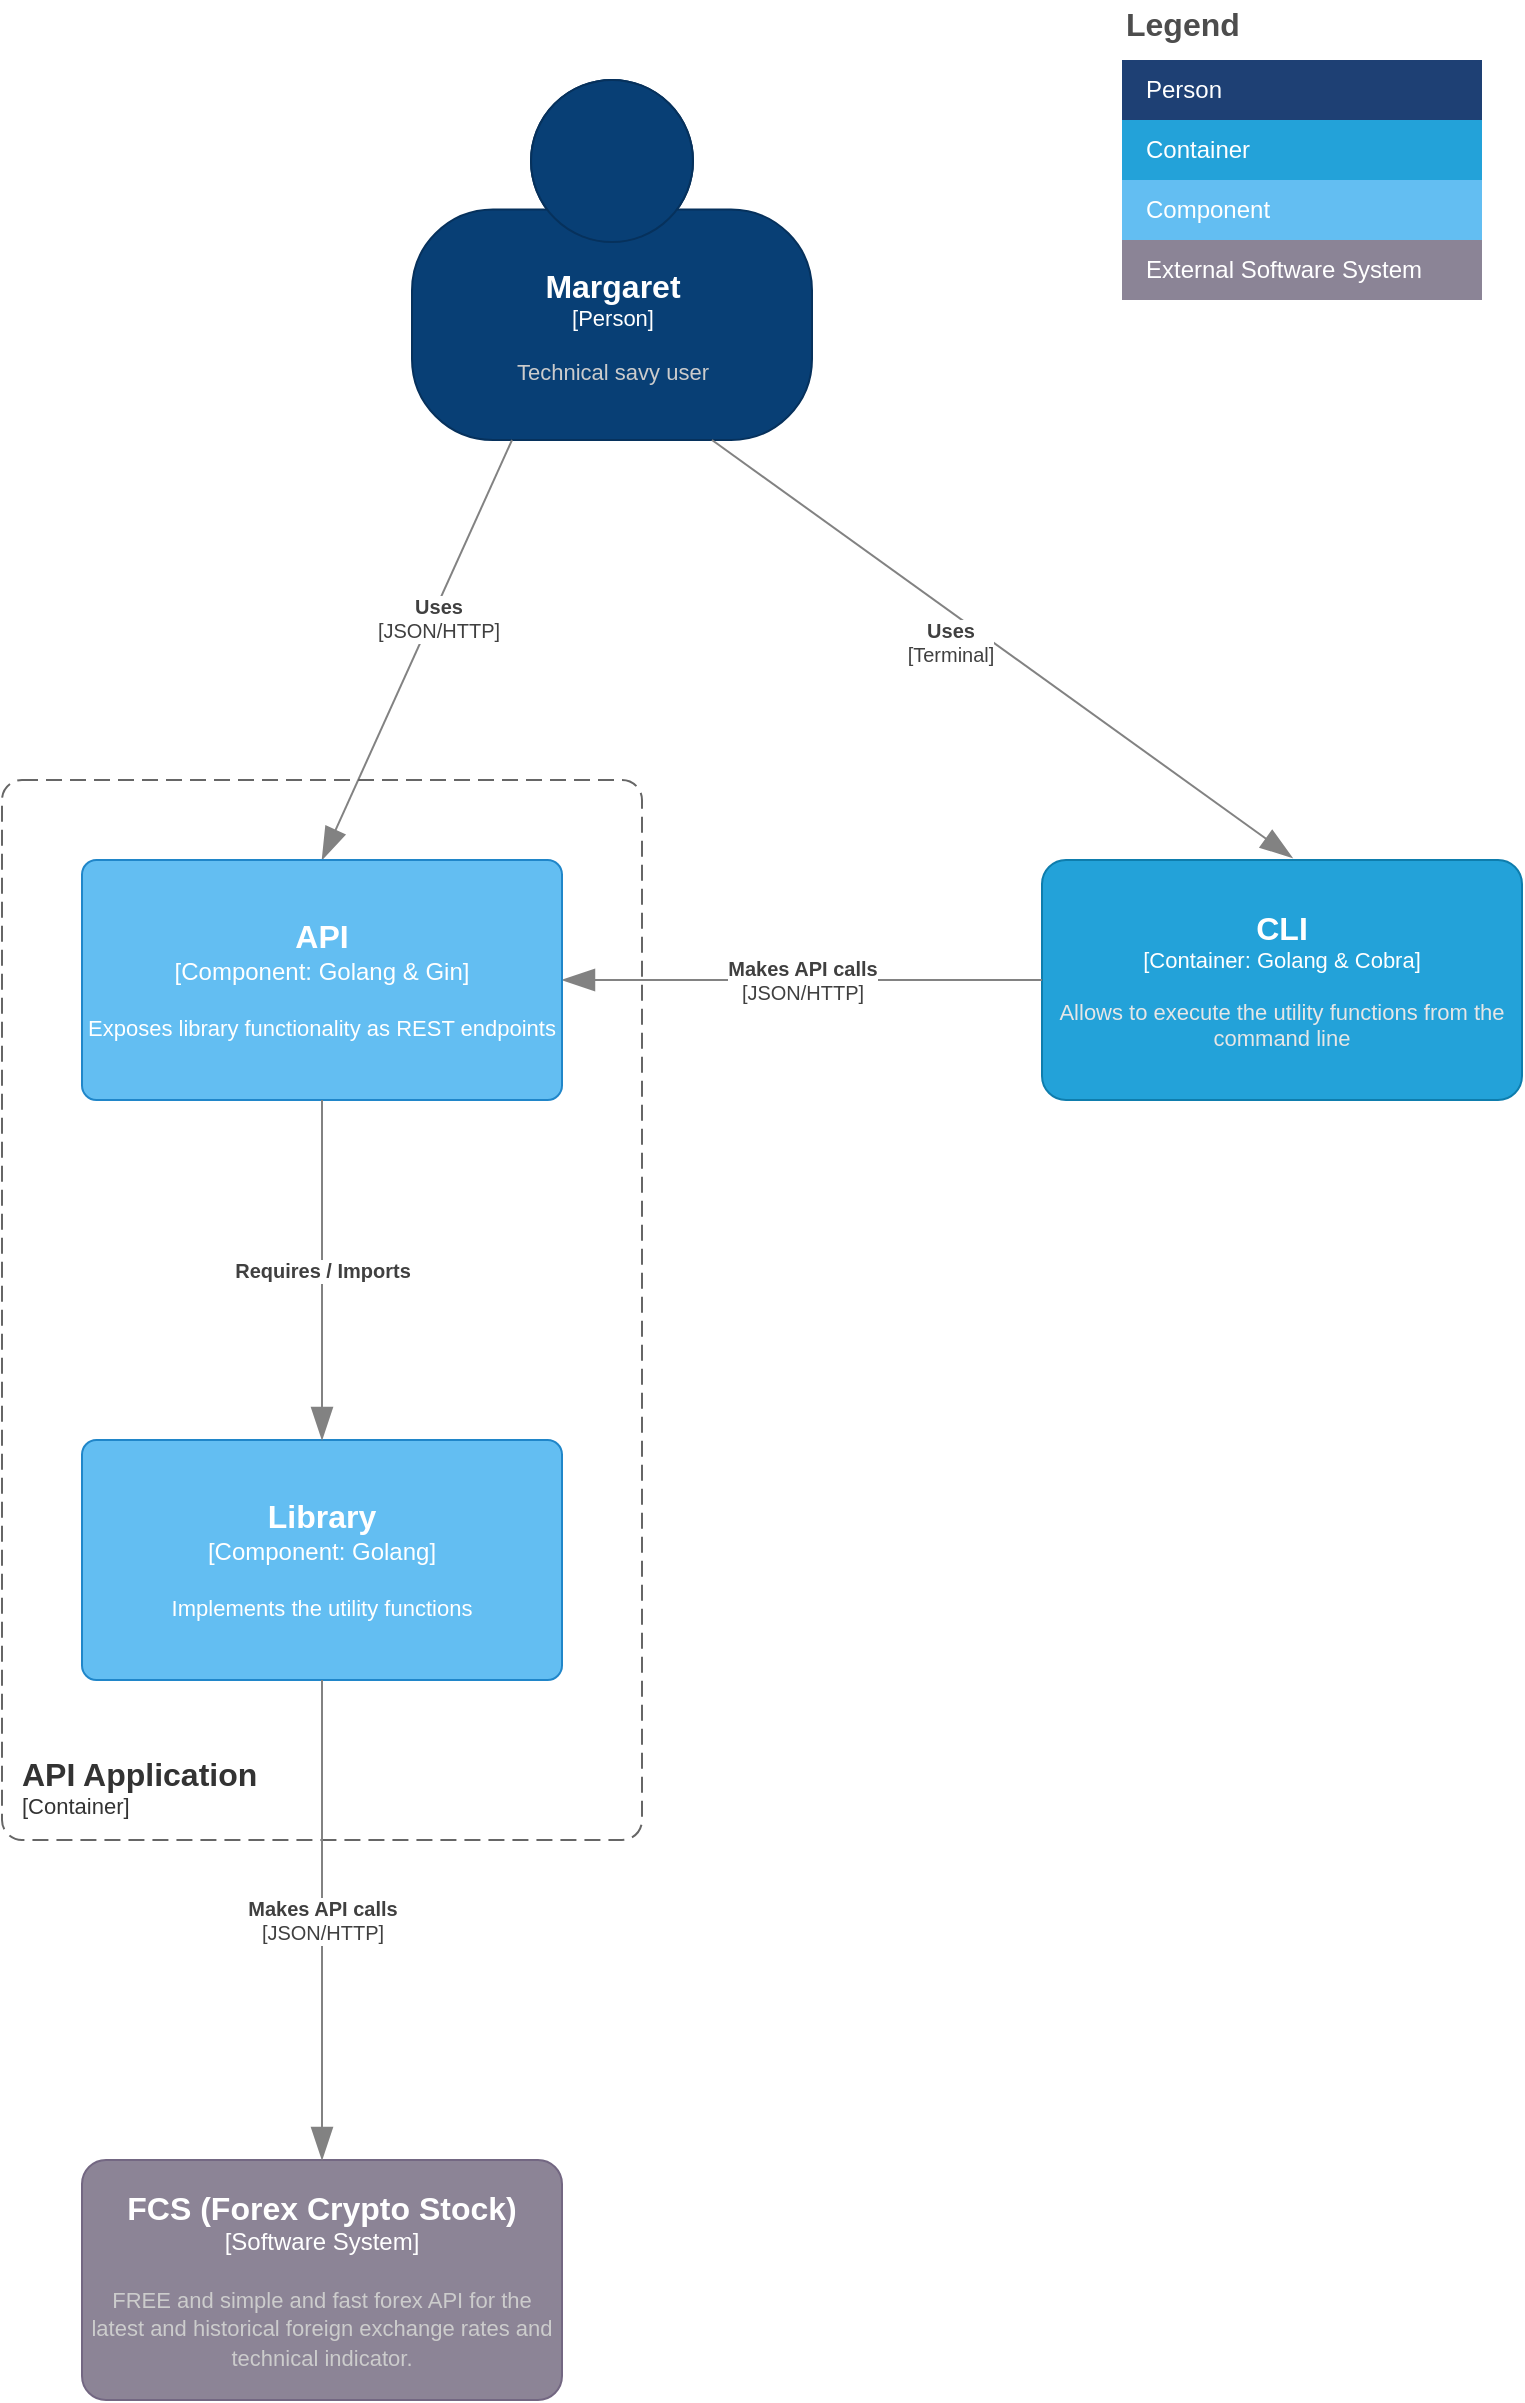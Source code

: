 <mxfile version="16.1.2" type="device"><diagram id="TYN3sFt5JrEGXvuGfeEj" name="Page-1"><mxGraphModel dx="2305" dy="1337" grid="1" gridSize="10" guides="1" tooltips="1" connect="1" arrows="1" fold="1" page="1" pageScale="1" pageWidth="850" pageHeight="1100" math="0" shadow="0"><root><mxCell id="0"/><mxCell id="1" parent="0"/><object c4Name="Margaret" c4Type="Person" c4Description="Technical savy user" label="&lt;font style=&quot;font-size: 16px&quot;&gt;&lt;b&gt;%c4Name%&lt;/b&gt;&lt;/font&gt;&lt;div&gt;[%c4Type%]&lt;/div&gt;&lt;br&gt;&lt;div&gt;&lt;font style=&quot;font-size: 11px&quot;&gt;&lt;font color=&quot;#cccccc&quot;&gt;%c4Description%&lt;/font&gt;&lt;/div&gt;" placeholders="1" id="7i0rtDLTuPyNYNXyVpqk-1"><mxCell style="html=1;fontSize=11;dashed=0;whitespace=wrap;fillColor=#083F75;strokeColor=#06315C;fontColor=#ffffff;shape=mxgraph.c4.person2;align=center;metaEdit=1;points=[[0.5,0,0],[1,0.5,0],[1,0.75,0],[0.75,1,0],[0.5,1,0],[0.25,1,0],[0,0.75,0],[0,0.5,0]];resizable=0;" parent="1" vertex="1"><mxGeometry x="325" y="320" width="200" height="180" as="geometry"/></mxCell></object><object placeholders="1" c4Type="Relationship" c4Technology="JSON/HTTP" c4Description="Uses" label="&lt;div style=&quot;text-align: left&quot;&gt;&lt;div style=&quot;text-align: center&quot;&gt;&lt;b&gt;%c4Description%&lt;/b&gt;&lt;/div&gt;&lt;div style=&quot;text-align: center&quot;&gt;[%c4Technology%]&lt;/div&gt;&lt;/div&gt;" id="7i0rtDLTuPyNYNXyVpqk-4"><mxCell style="endArrow=blockThin;html=1;fontSize=10;fontColor=#404040;strokeWidth=1;endFill=1;strokeColor=#828282;elbow=vertical;metaEdit=1;endSize=14;startSize=14;jumpStyle=arc;jumpSize=16;rounded=0;exitX=0.25;exitY=1;exitDx=0;exitDy=0;exitPerimeter=0;entryX=0.5;entryY=0;entryDx=0;entryDy=0;entryPerimeter=0;" parent="1" source="7i0rtDLTuPyNYNXyVpqk-1" target="OXaNKbUlUilU474iqgfb-42" edge="1"><mxGeometry x="-0.207" y="-10" width="240" relative="1" as="geometry"><mxPoint x="280" y="390" as="sourcePoint"/><mxPoint x="200" y="580.0" as="targetPoint"/><mxPoint x="10" y="10" as="offset"/></mxGeometry></mxCell></object><object placeholders="1" c4Name="CLI" c4Type="Container" c4Technology="Golang &amp; Cobra" c4Description="Allows to execute the utility functions from the command line" label="&lt;font style=&quot;font-size: 16px&quot;&gt;&lt;b&gt;%c4Name%&lt;/b&gt;&lt;/font&gt;&lt;div&gt;[%c4Type%: %c4Technology%]&lt;/div&gt;&lt;br&gt;&lt;div&gt;&lt;font style=&quot;font-size: 11px&quot;&gt;&lt;font color=&quot;#E6E6E6&quot;&gt;%c4Description%&lt;/font&gt;&lt;/div&gt;" id="OXaNKbUlUilU474iqgfb-18"><mxCell style="rounded=1;whiteSpace=wrap;html=1;fontSize=11;labelBackgroundColor=none;fillColor=#23A2D9;fontColor=#ffffff;align=center;arcSize=10;strokeColor=#0E7DAD;metaEdit=1;resizable=0;points=[[0.25,0,0],[0.5,0,0],[0.75,0,0],[1,0.25,0],[1,0.5,0],[1,0.75,0],[0.75,1,0],[0.5,1,0],[0.25,1,0],[0,0.75,0],[0,0.5,0],[0,0.25,0]];" vertex="1" parent="1"><mxGeometry x="640" y="710" width="240" height="120" as="geometry"/></mxCell></object><object placeholders="1" c4Type="Relationship" c4Technology="Terminal" c4Description="Uses" label="&lt;div style=&quot;text-align: left&quot;&gt;&lt;div style=&quot;text-align: center&quot;&gt;&lt;b&gt;%c4Description%&lt;/b&gt;&lt;/div&gt;&lt;div style=&quot;text-align: center&quot;&gt;[%c4Technology%]&lt;/div&gt;&lt;/div&gt;" id="OXaNKbUlUilU474iqgfb-19"><mxCell style="endArrow=blockThin;html=1;fontSize=10;fontColor=#404040;strokeWidth=1;endFill=1;strokeColor=#828282;elbow=vertical;metaEdit=1;endSize=14;startSize=14;jumpStyle=arc;jumpSize=16;rounded=0;exitX=0.75;exitY=1;exitDx=0;exitDy=0;exitPerimeter=0;entryX=0.522;entryY=-0.009;entryDx=0;entryDy=0;entryPerimeter=0;" edge="1" parent="1" source="7i0rtDLTuPyNYNXyVpqk-1" target="OXaNKbUlUilU474iqgfb-18"><mxGeometry x="-0.207" y="-10" width="240" relative="1" as="geometry"><mxPoint x="280" y="360.0" as="sourcePoint"/><mxPoint x="230" y="599.96" as="targetPoint"/><mxPoint x="10" y="10" as="offset"/></mxGeometry></mxCell></object><object placeholders="1" c4Name="FCS (Forex Crypto Stock)" c4Type="Software System" c4Description="FREE and simple and fast forex API for the latest and historical foreign exchange rates and technical indicator.&#10;" label="&lt;font style=&quot;font-size: 16px&quot;&gt;&lt;b&gt;%c4Name%&lt;/b&gt;&lt;/font&gt;&lt;div&gt;[%c4Type%]&lt;/div&gt;&lt;br&gt;&lt;div&gt;&lt;font style=&quot;font-size: 11px&quot;&gt;&lt;font color=&quot;#cccccc&quot;&gt;%c4Description%&lt;/font&gt;&lt;/div&gt;" id="OXaNKbUlUilU474iqgfb-22"><mxCell style="rounded=1;whiteSpace=wrap;html=1;labelBackgroundColor=none;fillColor=#8C8496;fontColor=#ffffff;align=center;arcSize=10;strokeColor=#736782;metaEdit=1;resizable=0;points=[[0.25,0,0],[0.5,0,0],[0.75,0,0],[1,0.25,0],[1,0.5,0],[1,0.75,0],[0.75,1,0],[0.5,1,0],[0.25,1,0],[0,0.75,0],[0,0.5,0],[0,0.25,0]];" vertex="1" parent="1"><mxGeometry x="160" y="1360" width="240" height="120" as="geometry"/></mxCell></object><object placeholders="1" c4Type="Relationship" c4Technology="JSON/HTTP" c4Description="Makes API calls" label="&lt;div style=&quot;text-align: left&quot;&gt;&lt;div style=&quot;text-align: center&quot;&gt;&lt;b&gt;%c4Description%&lt;/b&gt;&lt;/div&gt;&lt;div style=&quot;text-align: center&quot;&gt;[%c4Technology%]&lt;/div&gt;&lt;/div&gt;" id="OXaNKbUlUilU474iqgfb-24"><mxCell style="endArrow=blockThin;html=1;fontSize=10;fontColor=#404040;strokeWidth=1;endFill=1;strokeColor=#828282;elbow=vertical;metaEdit=1;endSize=14;startSize=14;jumpStyle=arc;jumpSize=16;rounded=0;edgeStyle=orthogonalEdgeStyle;exitX=0;exitY=0.5;exitDx=0;exitDy=0;exitPerimeter=0;entryX=1;entryY=0.5;entryDx=0;entryDy=0;entryPerimeter=0;" edge="1" parent="1" source="OXaNKbUlUilU474iqgfb-18" target="OXaNKbUlUilU474iqgfb-42"><mxGeometry width="240" relative="1" as="geometry"><mxPoint x="210" y="710.0" as="sourcePoint"/><mxPoint x="570" y="780" as="targetPoint"/></mxGeometry></mxCell></object><object placeholders="1" c4Name="API Application" c4Type="ContainerScopeBoundary" c4Application="Container" label="&lt;font style=&quot;font-size: 16px&quot;&gt;&lt;b&gt;&lt;div style=&quot;text-align: left&quot;&gt;%c4Name%&lt;/div&gt;&lt;/b&gt;&lt;/font&gt;&lt;div style=&quot;text-align: left&quot;&gt;[%c4Application%]&lt;/div&gt;" id="OXaNKbUlUilU474iqgfb-41"><mxCell style="rounded=1;fontSize=11;whiteSpace=wrap;html=1;dashed=1;arcSize=20;fillColor=none;strokeColor=#666666;fontColor=#333333;labelBackgroundColor=none;align=left;verticalAlign=bottom;labelBorderColor=none;spacingTop=0;spacing=10;dashPattern=8 4;metaEdit=1;rotatable=0;perimeter=rectanglePerimeter;noLabel=0;labelPadding=0;allowArrows=0;connectable=0;expand=0;recursiveResize=0;editable=1;pointerEvents=0;absoluteArcSize=1;points=[[0.25,0,0],[0.5,0,0],[0.75,0,0],[1,0.25,0],[1,0.5,0],[1,0.75,0],[0.75,1,0],[0.5,1,0],[0.25,1,0],[0,0.75,0],[0,0.5,0],[0,0.25,0]];" vertex="1" parent="1"><mxGeometry x="120" y="670" width="320" height="530" as="geometry"/></mxCell></object><object placeholders="1" c4Name="API" c4Type="Component" c4Technology="Golang &amp; Gin" c4Description="Exposes library functionality as REST endpoints" label="&lt;font style=&quot;font-size: 16px&quot;&gt;&lt;b&gt;%c4Name%&lt;/b&gt;&lt;/font&gt;&lt;div&gt;[%c4Type%: %c4Technology%]&lt;/div&gt;&lt;br&gt;&lt;div&gt;&lt;font style=&quot;font-size: 11px&quot;&gt;%c4Description%&lt;/font&gt;&lt;/div&gt;" id="OXaNKbUlUilU474iqgfb-42"><mxCell style="rounded=1;whiteSpace=wrap;html=1;labelBackgroundColor=none;fillColor=#63BEF2;fontColor=#ffffff;align=center;arcSize=6;strokeColor=#2086C9;metaEdit=1;resizable=0;points=[[0.25,0,0],[0.5,0,0],[0.75,0,0],[1,0.25,0],[1,0.5,0],[1,0.75,0],[0.75,1,0],[0.5,1,0],[0.25,1,0],[0,0.75,0],[0,0.5,0],[0,0.25,0]];" vertex="1" parent="1"><mxGeometry x="160" y="710" width="240" height="120" as="geometry"/></mxCell></object><object placeholders="1" c4Name="Library" c4Type="Component" c4Technology="Golang" c4Description="Implements the utility functions" label="&lt;font style=&quot;font-size: 16px&quot;&gt;&lt;b&gt;%c4Name%&lt;/b&gt;&lt;/font&gt;&lt;div&gt;[%c4Type%: %c4Technology%]&lt;/div&gt;&lt;br&gt;&lt;div&gt;&lt;font style=&quot;font-size: 11px&quot;&gt;%c4Description%&lt;/font&gt;&lt;/div&gt;" id="OXaNKbUlUilU474iqgfb-43"><mxCell style="rounded=1;whiteSpace=wrap;html=1;labelBackgroundColor=none;fillColor=#63BEF2;fontColor=#ffffff;align=center;arcSize=6;strokeColor=#2086C9;metaEdit=1;resizable=0;points=[[0.25,0,0],[0.5,0,0],[0.75,0,0],[1,0.25,0],[1,0.5,0],[1,0.75,0],[0.75,1,0],[0.5,1,0],[0.25,1,0],[0,0.75,0],[0,0.5,0],[0,0.25,0]];" vertex="1" parent="1"><mxGeometry x="160" y="1000" width="240" height="120" as="geometry"/></mxCell></object><object placeholders="1" c4Type="Relationship" c4Description="Requires / Imports" label="&lt;div style=&quot;text-align: left&quot;&gt;&lt;div style=&quot;text-align: center&quot;&gt;&lt;b&gt;%c4Description%&lt;/b&gt;&lt;/div&gt;" id="OXaNKbUlUilU474iqgfb-45"><mxCell style="endArrow=blockThin;html=1;fontSize=10;fontColor=#404040;strokeWidth=1;endFill=1;strokeColor=#828282;elbow=vertical;metaEdit=1;endSize=14;startSize=14;jumpStyle=arc;jumpSize=16;rounded=0;edgeStyle=orthogonalEdgeStyle;exitX=0.5;exitY=1;exitDx=0;exitDy=0;exitPerimeter=0;" edge="1" parent="1" source="OXaNKbUlUilU474iqgfb-42" target="OXaNKbUlUilU474iqgfb-43"><mxGeometry width="240" relative="1" as="geometry"><mxPoint x="380" y="880" as="sourcePoint"/><mxPoint x="620" y="880" as="targetPoint"/></mxGeometry></mxCell></object><object placeholders="1" c4Type="Relationship" c4Technology="JSON/HTTP" c4Description="Makes API calls" label="&lt;div style=&quot;text-align: left&quot;&gt;&lt;div style=&quot;text-align: center&quot;&gt;&lt;b&gt;%c4Description%&lt;/b&gt;&lt;/div&gt;&lt;div style=&quot;text-align: center&quot;&gt;[%c4Technology%]&lt;/div&gt;&lt;/div&gt;" id="OXaNKbUlUilU474iqgfb-46"><mxCell style="endArrow=blockThin;html=1;fontSize=10;fontColor=#404040;strokeWidth=1;endFill=1;strokeColor=#828282;elbow=vertical;metaEdit=1;endSize=14;startSize=14;jumpStyle=arc;jumpSize=16;rounded=0;edgeStyle=orthogonalEdgeStyle;exitX=0.5;exitY=1;exitDx=0;exitDy=0;exitPerimeter=0;" edge="1" parent="1" source="OXaNKbUlUilU474iqgfb-43" target="OXaNKbUlUilU474iqgfb-22"><mxGeometry width="240" relative="1" as="geometry"><mxPoint x="770" y="780" as="sourcePoint"/><mxPoint x="410" y="780" as="targetPoint"/></mxGeometry></mxCell></object><mxCell id="OXaNKbUlUilU474iqgfb-47" value="Legend" style="align=left;fontSize=16;fontStyle=1;strokeColor=none;fillColor=none;fontColor=#4D4D4D;spacingTop=-8;resizable=0;" vertex="1" parent="1"><mxGeometry x="680" y="280" width="180" height="30" as="geometry"/></mxCell><mxCell id="OXaNKbUlUilU474iqgfb-48" value="" style="shape=table;html=1;whiteSpace=wrap;startSize=0;container=1;collapsible=0;childLayout=tableLayout;fillColor=none;align=left;spacingLeft=10;strokeColor=none;rounded=1;arcSize=11;fontColor=#FFFFFF;resizable=0;points=[[0.25,0,0],[0.5,0,0],[0.75,0,0],[1,0.25,0],[1,0.5,0],[1,0.75,0],[0.75,1,0],[0.5,1,0],[0.25,1,0],[0,0.75,0],[0,0.5,0],[0,0.25,0]];" vertex="1" parent="1"><mxGeometry x="680" y="310" width="180" height="120" as="geometry"/></mxCell><mxCell id="OXaNKbUlUilU474iqgfb-49" value="Person" style="shape=partialRectangle;html=1;whiteSpace=wrap;connectable=0;fillColor=#1E4074;top=0;left=0;bottom=0;right=0;overflow=hidden;pointerEvents=1;align=left;spacingLeft=10;strokeColor=none;fontColor=#FFFFFF;" vertex="1" parent="OXaNKbUlUilU474iqgfb-48"><mxGeometry width="180" height="30" as="geometry"/></mxCell><mxCell id="OXaNKbUlUilU474iqgfb-51" value="Container" style="shape=partialRectangle;html=1;whiteSpace=wrap;connectable=0;fillColor=#23A2D9;top=0;left=0;bottom=0;right=0;overflow=hidden;pointerEvents=1;align=left;spacingLeft=10;fontColor=#FFFFFF;" vertex="1" parent="OXaNKbUlUilU474iqgfb-48"><mxGeometry y="30" width="180" height="30" as="geometry"/></mxCell><mxCell id="OXaNKbUlUilU474iqgfb-52" value="Component" style="shape=partialRectangle;html=1;whiteSpace=wrap;connectable=0;fillColor=#63BEF2;top=0;left=0;bottom=0;right=0;overflow=hidden;pointerEvents=1;align=left;spacingLeft=10;fontColor=#FFFFFF;" vertex="1" parent="OXaNKbUlUilU474iqgfb-48"><mxGeometry y="60" width="180" height="30" as="geometry"/></mxCell><mxCell id="OXaNKbUlUilU474iqgfb-54" value="External Software System" style="shape=partialRectangle;html=1;whiteSpace=wrap;connectable=0;fillColor=#8B8496;top=0;left=0;bottom=0;right=0;overflow=hidden;pointerEvents=1;align=left;spacingLeft=10;fontColor=#FFFFFF;" vertex="1" parent="OXaNKbUlUilU474iqgfb-48"><mxGeometry y="90" width="180" height="30" as="geometry"/></mxCell></root></mxGraphModel></diagram></mxfile>